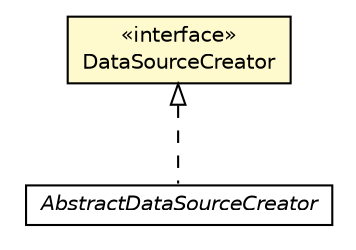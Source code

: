 #!/usr/local/bin/dot
#
# Class diagram 
# Generated by UMLGraph version R5_6_6-8-g8d7759 (http://www.umlgraph.org/)
#

digraph G {
	edge [fontname="Helvetica",fontsize=10,labelfontname="Helvetica",labelfontsize=10];
	node [fontname="Helvetica",fontsize=10,shape=plaintext];
	nodesep=0.25;
	ranksep=0.5;
	// org.dayatang.datasource4saas.dscreator.AbstractDataSourceCreator
	c38012 [label=<<table title="org.dayatang.datasource4saas.dscreator.AbstractDataSourceCreator" border="0" cellborder="1" cellspacing="0" cellpadding="2" port="p" href="../dscreator/AbstractDataSourceCreator.html">
		<tr><td><table border="0" cellspacing="0" cellpadding="1">
<tr><td align="center" balign="center"><font face="Helvetica-Oblique"> AbstractDataSourceCreator </font></td></tr>
		</table></td></tr>
		</table>>, URL="../dscreator/AbstractDataSourceCreator.html", fontname="Helvetica", fontcolor="black", fontsize=10.0];
	// org.dayatang.datasource4saas.dsregistry.DataSourceCreator
	c38017 [label=<<table title="org.dayatang.datasource4saas.dsregistry.DataSourceCreator" border="0" cellborder="1" cellspacing="0" cellpadding="2" port="p" bgcolor="lemonChiffon" href="./DataSourceCreator.html">
		<tr><td><table border="0" cellspacing="0" cellpadding="1">
<tr><td align="center" balign="center"> &#171;interface&#187; </td></tr>
<tr><td align="center" balign="center"> DataSourceCreator </td></tr>
		</table></td></tr>
		</table>>, URL="./DataSourceCreator.html", fontname="Helvetica", fontcolor="black", fontsize=10.0];
	//org.dayatang.datasource4saas.dscreator.AbstractDataSourceCreator implements org.dayatang.datasource4saas.dsregistry.DataSourceCreator
	c38017:p -> c38012:p [dir=back,arrowtail=empty,style=dashed];
}

